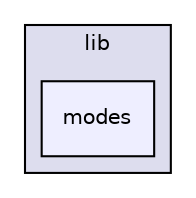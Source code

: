 digraph "vorbis/libvorbis-1.3.3/lib/modes" {
  compound=true
  node [ fontsize="10", fontname="Helvetica"];
  edge [ labelfontsize="10", labelfontname="Helvetica"];
  subgraph clusterdir_a5987fa2b7b09fbe0958b05a7bff368f {
    graph [ bgcolor="#ddddee", pencolor="black", label="lib" fontname="Helvetica", fontsize="10", URL="dir_a5987fa2b7b09fbe0958b05a7bff368f.html"]
  dir_037576be86aec2b89574636b3f6fd2ad [shape=box, label="modes", style="filled", fillcolor="#eeeeff", pencolor="black", URL="dir_037576be86aec2b89574636b3f6fd2ad.html"];
  }
}
